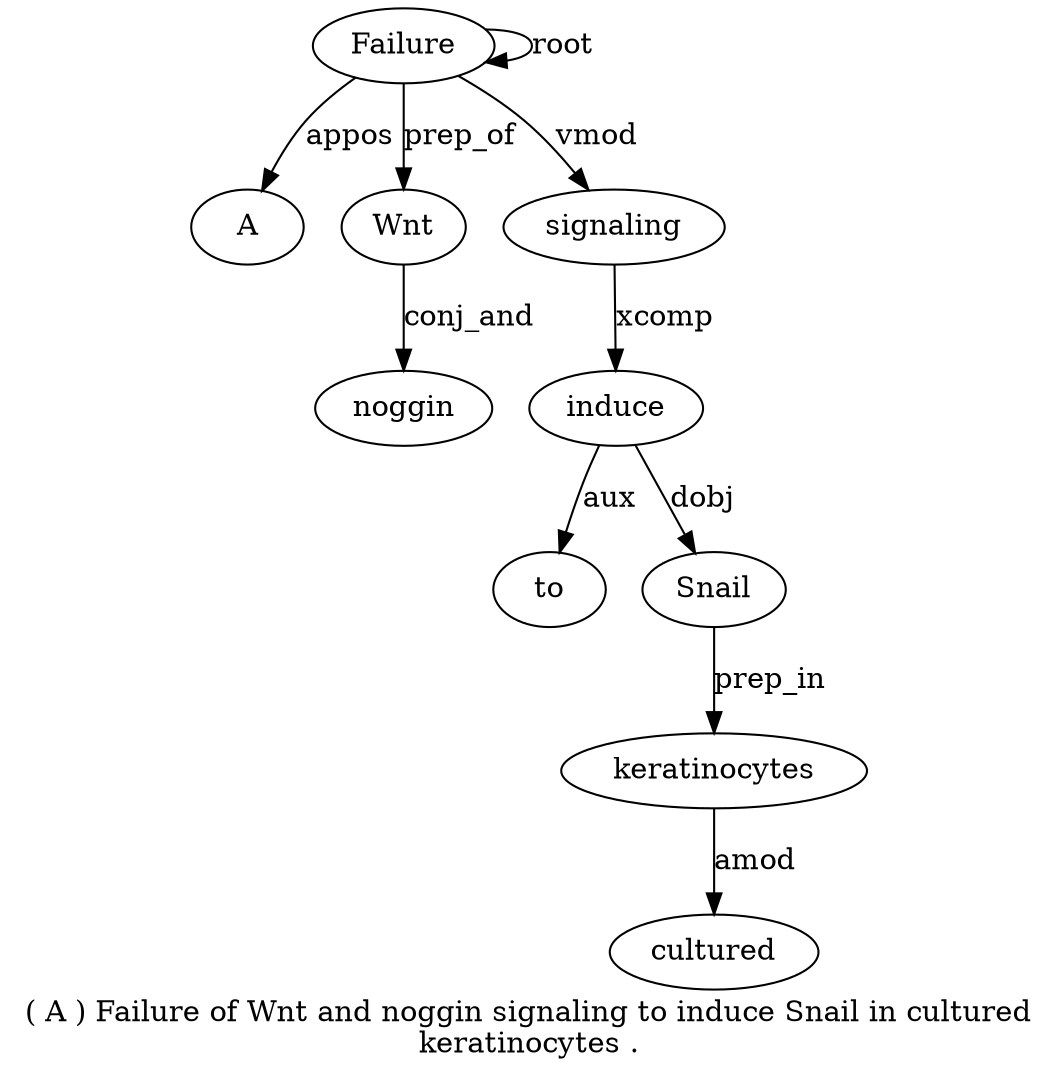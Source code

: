 digraph "( A ) Failure of Wnt and noggin signaling to induce Snail in cultured keratinocytes ." {
label="( A ) Failure of Wnt and noggin signaling to induce Snail in cultured
keratinocytes .";
Failure4 [style=filled, fillcolor=white, label=Failure];
A2 [style=filled, fillcolor=white, label=A];
Failure4 -> A2  [label=appos];
Failure4 -> Failure4  [label=root];
Wnt6 [style=filled, fillcolor=white, label=Wnt];
Failure4 -> Wnt6  [label=prep_of];
noggin8 [style=filled, fillcolor=white, label=noggin];
Wnt6 -> noggin8  [label=conj_and];
signaling9 [style=filled, fillcolor=white, label=signaling];
Failure4 -> signaling9  [label=vmod];
induce11 [style=filled, fillcolor=white, label=induce];
to10 [style=filled, fillcolor=white, label=to];
induce11 -> to10  [label=aux];
signaling9 -> induce11  [label=xcomp];
Snail12 [style=filled, fillcolor=white, label=Snail];
induce11 -> Snail12  [label=dobj];
keratinocytes15 [style=filled, fillcolor=white, label=keratinocytes];
cultured14 [style=filled, fillcolor=white, label=cultured];
keratinocytes15 -> cultured14  [label=amod];
Snail12 -> keratinocytes15  [label=prep_in];
}
